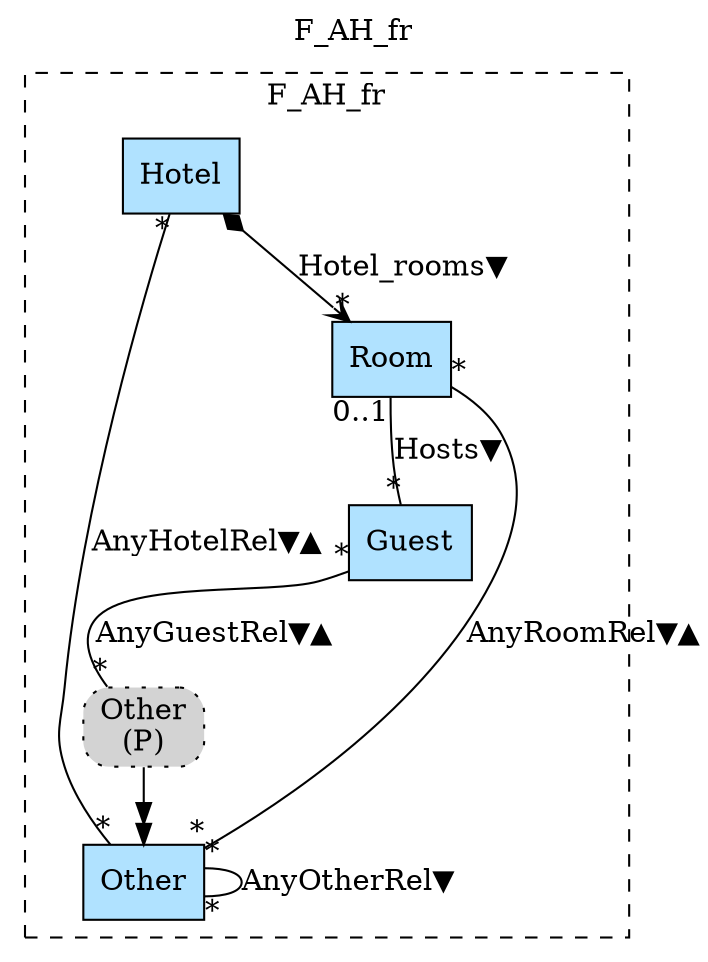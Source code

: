 digraph {graph[label=F_AH_fr,labelloc=tl,labelfontsize=12];
subgraph cluster_F_AH_fr{style=dashed;label=F_AH_fr;
"Guest"[shape=record,fillcolor=lightskyblue1,style = filled,label="Guest"];
"POther"[shape=box,fillcolor=lightgray,style ="rounded,filled,dotted",label=<Other<br/>(P)>];
"Other"[shape=record,fillcolor=lightskyblue1,style = filled,label="Other"];
"Room"[shape=record,fillcolor=lightskyblue1,style = filled,label="Room"];
"Hotel"[shape=record,fillcolor=lightskyblue1,style = filled,label="Hotel"];

"Guest"->"POther"[label="AnyGuestRel▼▲",dir=none,taillabel="*",headlabel="*"];
"Room"->"Guest"[label="Hosts▼",dir=none,taillabel="0..1",headlabel="*"];
"Hotel"->"Room"[label="Hotel_rooms▼",arrowhead=vee,arrowtail=diamond,dir=both,headlabel="*"];
"Hotel"->"Other"[label="AnyHotelRel▼▲",dir=none,taillabel="*",headlabel="*"];
"Room"->"Other"[label="AnyRoomRel▼▲",dir=none,taillabel="*",headlabel="*"];
"Other"->"Other"[label="AnyOtherRel▼",dir=none,taillabel="*",headlabel="*"];

}
"POther"->"Other"[arrowhead=normalnormal];
}